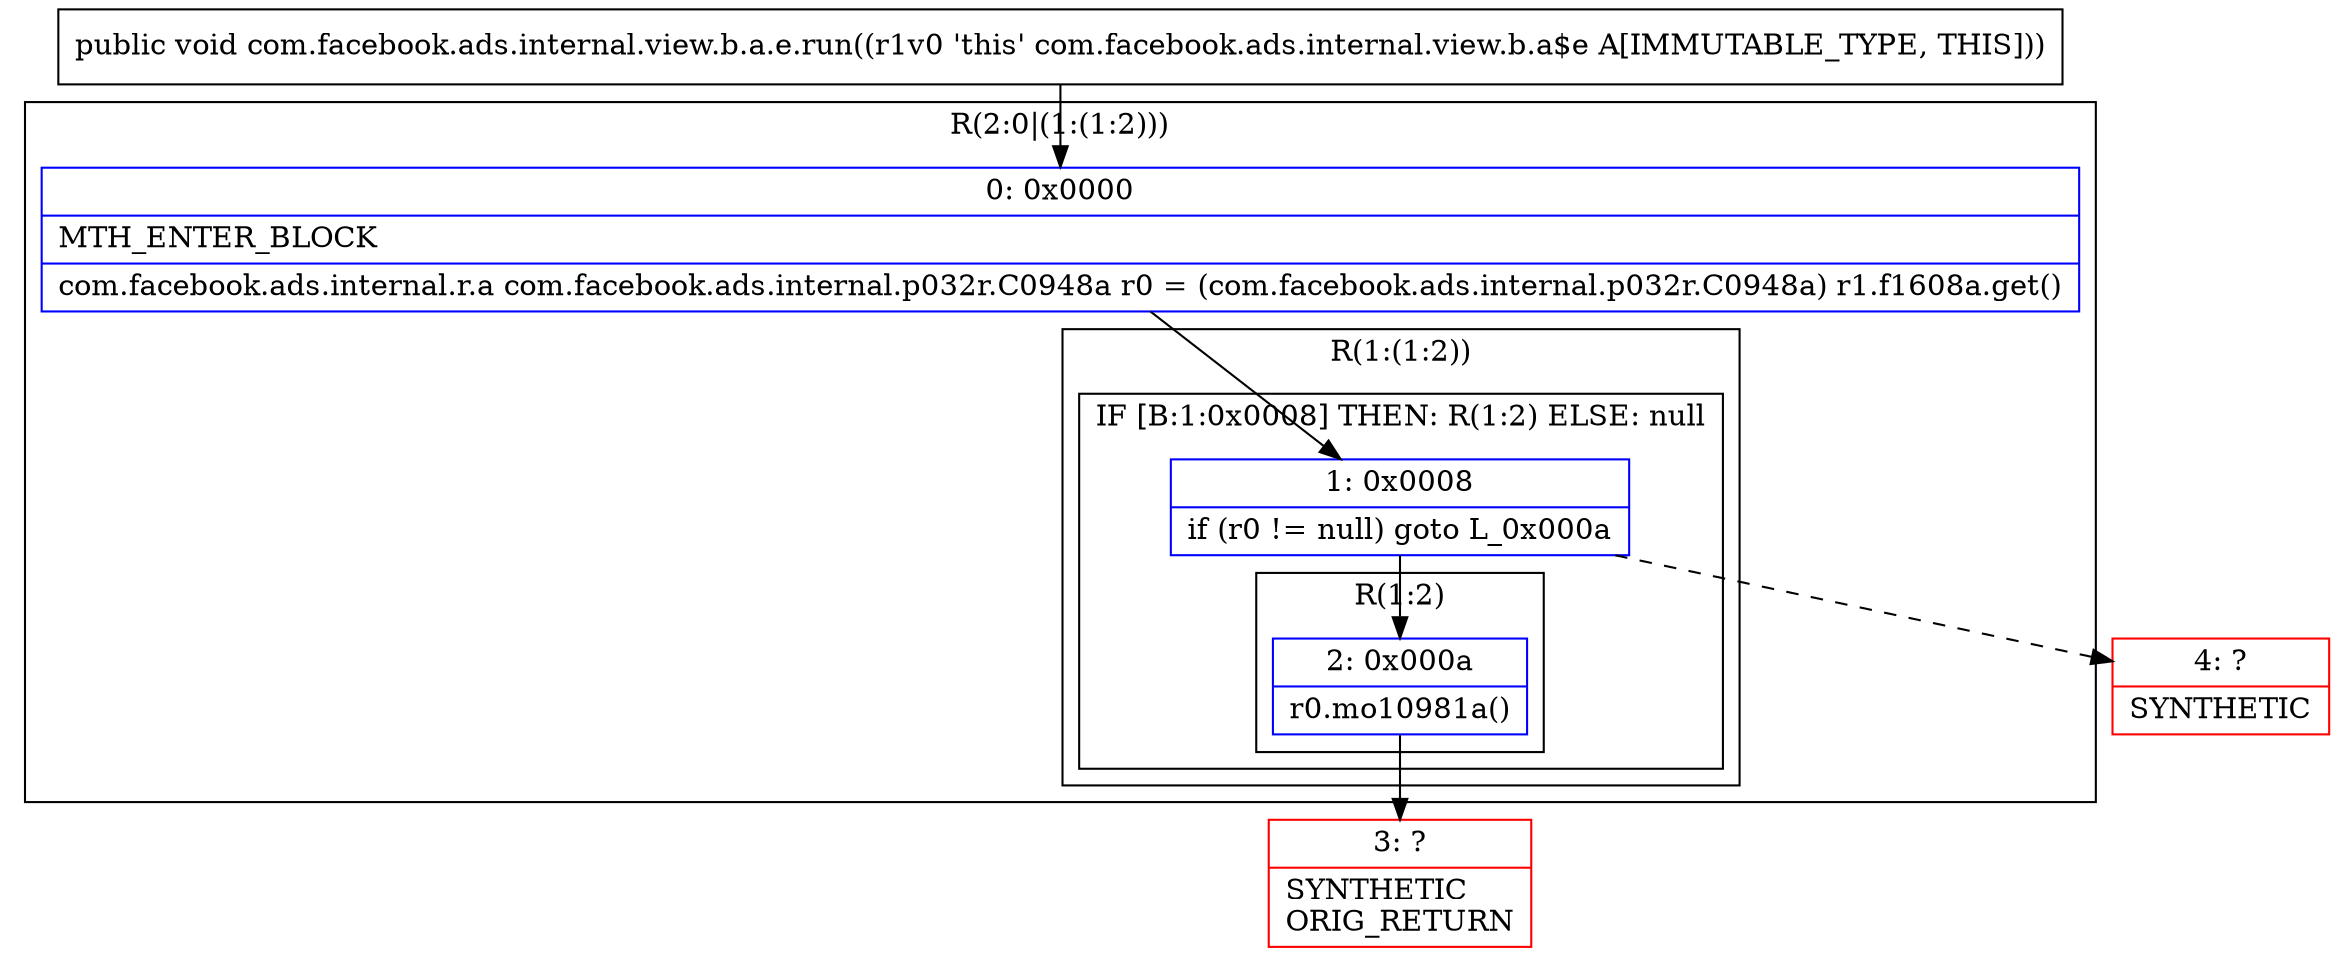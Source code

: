 digraph "CFG forcom.facebook.ads.internal.view.b.a.e.run()V" {
subgraph cluster_Region_990431228 {
label = "R(2:0|(1:(1:2)))";
node [shape=record,color=blue];
Node_0 [shape=record,label="{0\:\ 0x0000|MTH_ENTER_BLOCK\l|com.facebook.ads.internal.r.a com.facebook.ads.internal.p032r.C0948a r0 = (com.facebook.ads.internal.p032r.C0948a) r1.f1608a.get()\l}"];
subgraph cluster_Region_380040457 {
label = "R(1:(1:2))";
node [shape=record,color=blue];
subgraph cluster_IfRegion_413415636 {
label = "IF [B:1:0x0008] THEN: R(1:2) ELSE: null";
node [shape=record,color=blue];
Node_1 [shape=record,label="{1\:\ 0x0008|if (r0 != null) goto L_0x000a\l}"];
subgraph cluster_Region_1123633967 {
label = "R(1:2)";
node [shape=record,color=blue];
Node_2 [shape=record,label="{2\:\ 0x000a|r0.mo10981a()\l}"];
}
}
}
}
Node_3 [shape=record,color=red,label="{3\:\ ?|SYNTHETIC\lORIG_RETURN\l}"];
Node_4 [shape=record,color=red,label="{4\:\ ?|SYNTHETIC\l}"];
MethodNode[shape=record,label="{public void com.facebook.ads.internal.view.b.a.e.run((r1v0 'this' com.facebook.ads.internal.view.b.a$e A[IMMUTABLE_TYPE, THIS])) }"];
MethodNode -> Node_0;
Node_0 -> Node_1;
Node_1 -> Node_2;
Node_1 -> Node_4[style=dashed];
Node_2 -> Node_3;
}

